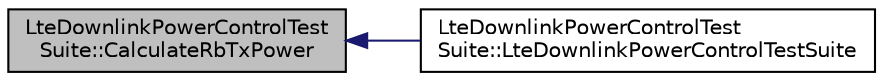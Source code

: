 digraph "LteDownlinkPowerControlTestSuite::CalculateRbTxPower"
{
  edge [fontname="Helvetica",fontsize="10",labelfontname="Helvetica",labelfontsize="10"];
  node [fontname="Helvetica",fontsize="10",shape=record];
  rankdir="LR";
  Node1 [label="LteDownlinkPowerControlTest\lSuite::CalculateRbTxPower",height=0.2,width=0.4,color="black", fillcolor="grey75", style="filled", fontcolor="black"];
  Node1 -> Node2 [dir="back",color="midnightblue",fontsize="10",style="solid"];
  Node2 [label="LteDownlinkPowerControlTest\lSuite::LteDownlinkPowerControlTestSuite",height=0.2,width=0.4,color="black", fillcolor="white", style="filled",URL="$d8/d06/classLteDownlinkPowerControlTestSuite.html#af76a41af80a3946cf72e5d9688920ac0"];
}
